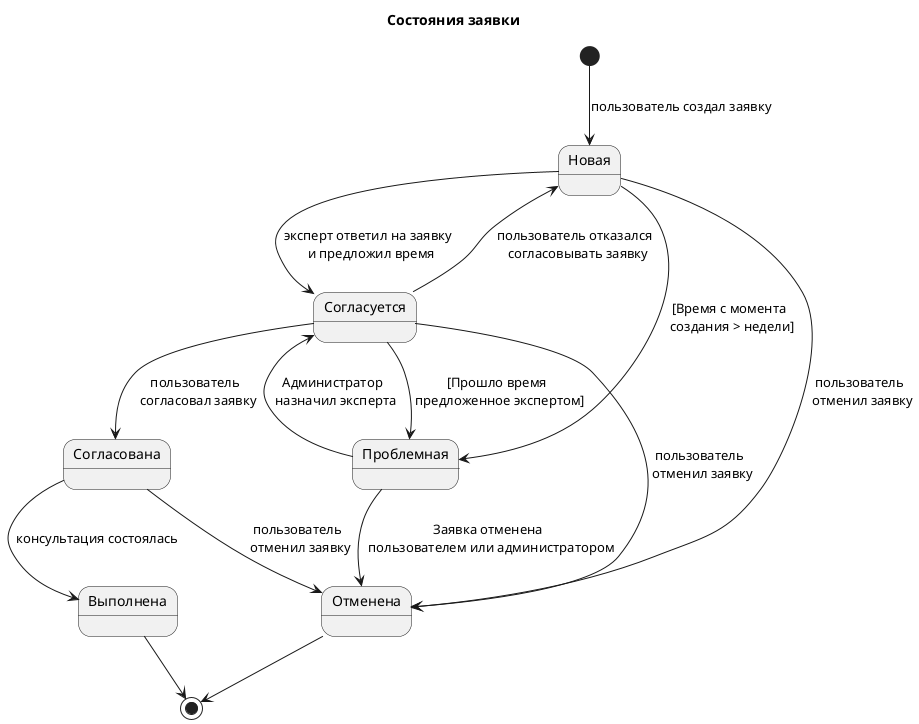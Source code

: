 @startuml statechart
title Состояния заявки

[*] --> Новая : пользователь создал заявку
Новая --> Согласуется : эксперт ответил на заявку \n и предложил время
Согласуется --> Согласована : пользователь \n согласовал заявку
Согласуется --> Новая : пользователь отказался \n согласовывать заявку
Согласована --> Выполнена : консультация состоялась
Выполнена --> [*] 

Новая --> Отменена : пользователь \n отменил заявку
Согласуется --> Отменена : пользователь \n отменил заявку
Согласована --> Отменена : пользователь \n отменил заявку
Отменена --> [*]

Новая --> Проблемная : [Время с момента \n создания > недели]
Согласуется --> Проблемная : [Прошло время \n предложенное экспертом]
Проблемная --> Отменена : Заявка отменена \n пользователем или администратором
Проблемная --> Согласуется : Администратор \n назначил эксперта

@enduml